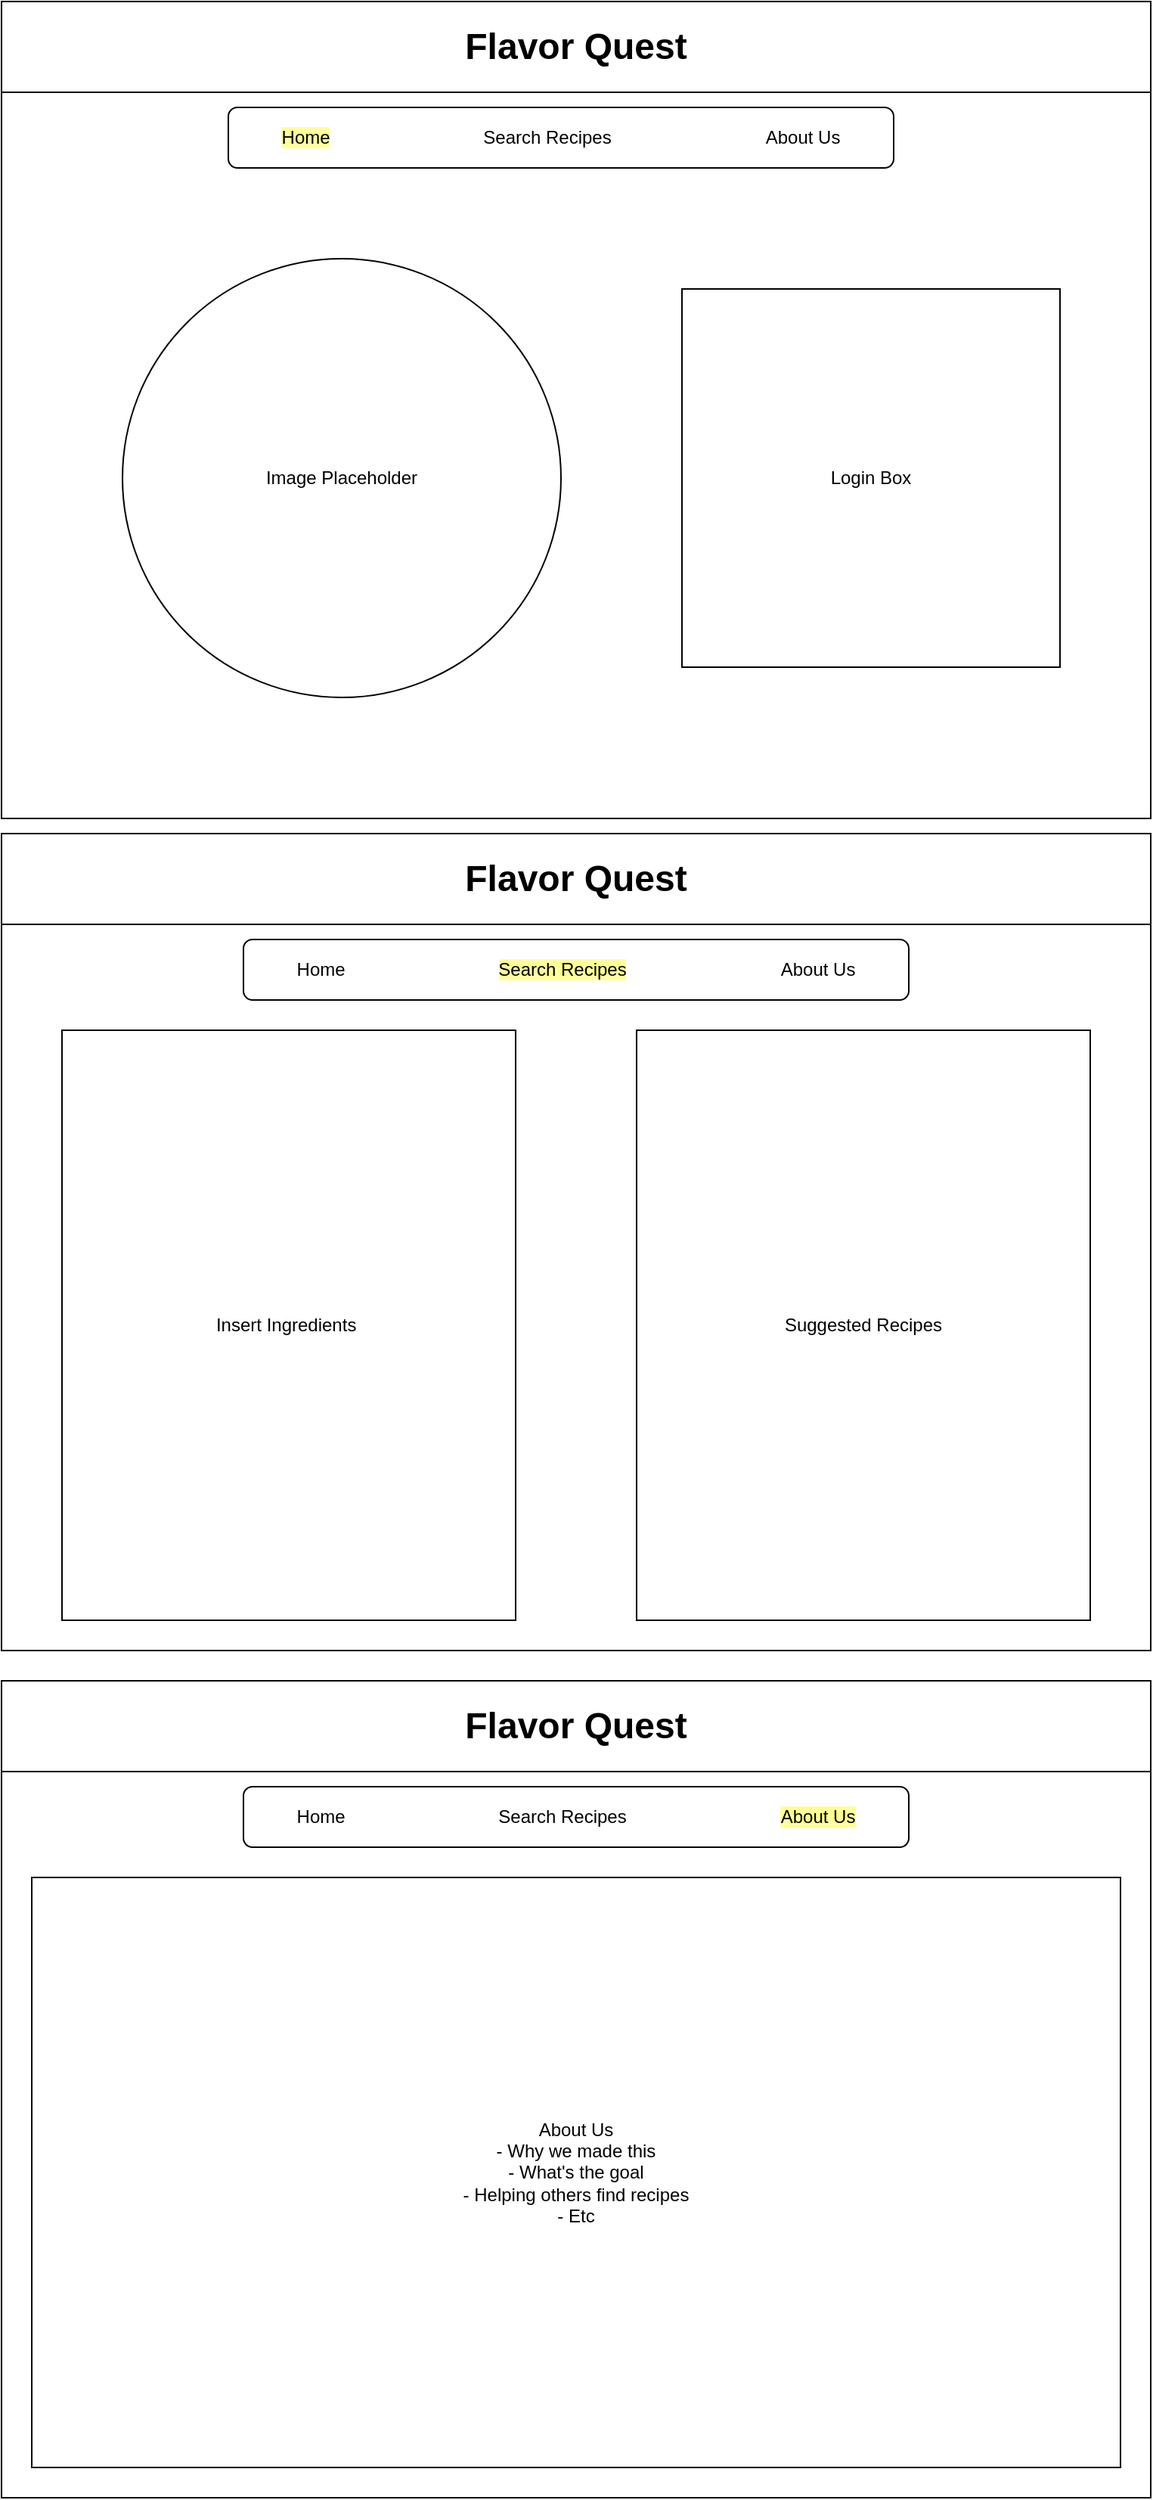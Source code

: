 <mxfile version="24.7.8">
  <diagram name="Page-1" id="Dp_Pl25eC_gt_08pmTp4">
    <mxGraphModel dx="2074" dy="746" grid="1" gridSize="10" guides="1" tooltips="1" connect="1" arrows="1" fold="1" page="1" pageScale="1" pageWidth="850" pageHeight="1100" math="0" shadow="0">
      <root>
        <mxCell id="0" />
        <mxCell id="1" parent="0" />
        <mxCell id="sXfFEh7QV0DsFBdSB_hk-1" value="" style="rounded=0;whiteSpace=wrap;html=1;" vertex="1" parent="1">
          <mxGeometry x="40" y="40" width="760" height="540" as="geometry" />
        </mxCell>
        <mxCell id="sXfFEh7QV0DsFBdSB_hk-3" value="&lt;h1&gt;&lt;b&gt;Flavor Quest&lt;/b&gt;&lt;/h1&gt;" style="rounded=0;whiteSpace=wrap;html=1;" vertex="1" parent="1">
          <mxGeometry x="40" y="40" width="760" height="60" as="geometry" />
        </mxCell>
        <mxCell id="sXfFEh7QV0DsFBdSB_hk-4" value="&lt;span style=&quot;background-color: rgb(255, 255, 153);&quot;&gt;Home&lt;/span&gt;&lt;span style=&quot;white-space: pre;&quot;&gt;&#x9;&lt;/span&gt;&lt;span style=&quot;white-space: pre;&quot;&gt;&#x9;&lt;span style=&quot;white-space: pre;&quot;&gt;&#x9;&lt;/span&gt;&lt;/span&gt;&lt;span style=&quot;white-space: pre;&quot;&gt;&#x9;&lt;/span&gt;Search Recipes&lt;span style=&quot;white-space: pre;&quot;&gt;&#x9;&lt;/span&gt;&lt;span style=&quot;white-space: pre;&quot;&gt;&#x9;&lt;/span&gt;&lt;span style=&quot;white-space: pre;&quot;&gt;&#x9;&lt;span style=&quot;white-space: pre;&quot;&gt;&#x9;&lt;/span&gt;&lt;/span&gt;About Us" style="rounded=1;whiteSpace=wrap;html=1;" vertex="1" parent="1">
          <mxGeometry x="190" y="110" width="440" height="40" as="geometry" />
        </mxCell>
        <mxCell id="sXfFEh7QV0DsFBdSB_hk-5" value="Image Placeholder" style="ellipse;whiteSpace=wrap;html=1;aspect=fixed;" vertex="1" parent="1">
          <mxGeometry x="120" y="210" width="290" height="290" as="geometry" />
        </mxCell>
        <mxCell id="sXfFEh7QV0DsFBdSB_hk-6" value="Login Box" style="whiteSpace=wrap;html=1;aspect=fixed;" vertex="1" parent="1">
          <mxGeometry x="490" y="230" width="250" height="250" as="geometry" />
        </mxCell>
        <mxCell id="sXfFEh7QV0DsFBdSB_hk-7" value="" style="rounded=0;whiteSpace=wrap;html=1;" vertex="1" parent="1">
          <mxGeometry x="40" y="590" width="760" height="540" as="geometry" />
        </mxCell>
        <mxCell id="sXfFEh7QV0DsFBdSB_hk-8" value="" style="rounded=0;whiteSpace=wrap;html=1;" vertex="1" parent="1">
          <mxGeometry x="40" y="1150" width="760" height="540" as="geometry" />
        </mxCell>
        <mxCell id="sXfFEh7QV0DsFBdSB_hk-9" value="&lt;h1&gt;&lt;b&gt;Flavor Quest&lt;/b&gt;&lt;/h1&gt;" style="rounded=0;whiteSpace=wrap;html=1;" vertex="1" parent="1">
          <mxGeometry x="40" y="1150" width="760" height="60" as="geometry" />
        </mxCell>
        <mxCell id="sXfFEh7QV0DsFBdSB_hk-10" value="&lt;h1&gt;&lt;b&gt;Flavor Quest&lt;/b&gt;&lt;/h1&gt;" style="rounded=0;whiteSpace=wrap;html=1;" vertex="1" parent="1">
          <mxGeometry x="40" y="590" width="760" height="60" as="geometry" />
        </mxCell>
        <mxCell id="sXfFEh7QV0DsFBdSB_hk-11" value="Home&lt;span style=&quot;white-space: pre;&quot;&gt;&#x9;&lt;/span&gt;&lt;span style=&quot;white-space: pre;&quot;&gt;&#x9;&lt;span style=&quot;white-space: pre;&quot;&gt;&#x9;&lt;/span&gt;&lt;/span&gt;&lt;span style=&quot;white-space: pre;&quot;&gt;&#x9;&lt;/span&gt;Search Recipes&lt;span style=&quot;white-space: pre;&quot;&gt;&#x9;&lt;/span&gt;&lt;span style=&quot;white-space: pre;&quot;&gt;&#x9;&lt;/span&gt;&lt;span style=&quot;white-space: pre;&quot;&gt;&#x9;&lt;span style=&quot;white-space: pre;&quot;&gt;&#x9;&lt;/span&gt;&lt;/span&gt;&lt;span style=&quot;background-color: rgb(255, 255, 153);&quot;&gt;About Us&lt;/span&gt;" style="rounded=1;whiteSpace=wrap;html=1;" vertex="1" parent="1">
          <mxGeometry x="200" y="1220" width="440" height="40" as="geometry" />
        </mxCell>
        <mxCell id="sXfFEh7QV0DsFBdSB_hk-12" value="Home&lt;span style=&quot;white-space: pre;&quot;&gt;&#x9;&lt;/span&gt;&lt;span style=&quot;white-space: pre;&quot;&gt;&#x9;&lt;span style=&quot;white-space: pre;&quot;&gt;&#x9;&lt;/span&gt;&lt;/span&gt;&lt;span style=&quot;white-space: pre;&quot;&gt;&#x9;&lt;/span&gt;&lt;span style=&quot;background-color: rgb(255, 255, 153);&quot;&gt;Search Recipes&lt;/span&gt;&lt;span style=&quot;white-space: pre;&quot;&gt;&#x9;&lt;/span&gt;&lt;span style=&quot;white-space: pre;&quot;&gt;&#x9;&lt;/span&gt;&lt;span style=&quot;white-space: pre;&quot;&gt;&#x9;&lt;span style=&quot;white-space: pre;&quot;&gt;&#x9;&lt;/span&gt;&lt;/span&gt;About Us" style="rounded=1;whiteSpace=wrap;html=1;" vertex="1" parent="1">
          <mxGeometry x="200" y="660" width="440" height="40" as="geometry" />
        </mxCell>
        <mxCell id="sXfFEh7QV0DsFBdSB_hk-13" value="About Us&lt;div&gt;- Why we made this&lt;/div&gt;&lt;div&gt;- What&#39;s the goal&lt;/div&gt;&lt;div&gt;- Helping others find recipes&lt;/div&gt;&lt;div&gt;- Etc&lt;/div&gt;" style="rounded=0;whiteSpace=wrap;html=1;" vertex="1" parent="1">
          <mxGeometry x="60" y="1280" width="720" height="390" as="geometry" />
        </mxCell>
        <mxCell id="sXfFEh7QV0DsFBdSB_hk-14" value="Insert Ingredients&amp;nbsp;" style="rounded=0;whiteSpace=wrap;html=1;" vertex="1" parent="1">
          <mxGeometry x="80" y="720" width="300" height="390" as="geometry" />
        </mxCell>
        <mxCell id="sXfFEh7QV0DsFBdSB_hk-15" value="Suggested Recipes" style="rounded=0;whiteSpace=wrap;html=1;" vertex="1" parent="1">
          <mxGeometry x="460" y="720" width="300" height="390" as="geometry" />
        </mxCell>
      </root>
    </mxGraphModel>
  </diagram>
</mxfile>
